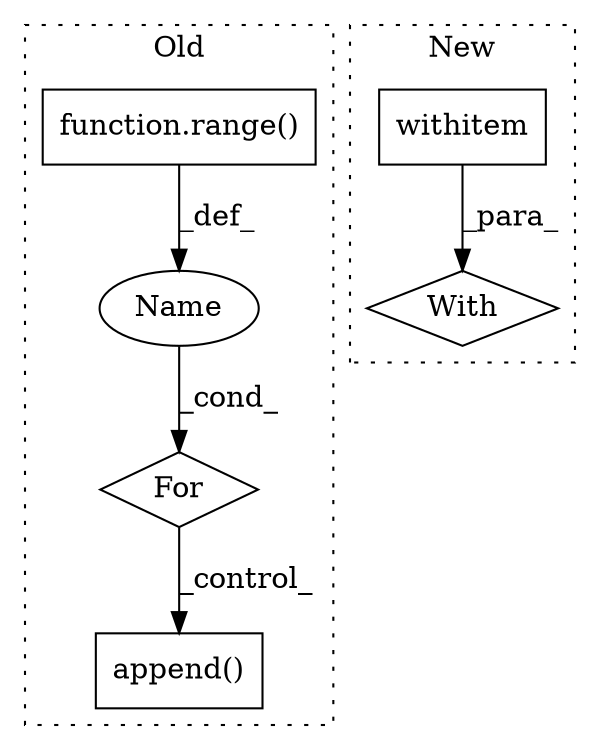 digraph G {
subgraph cluster0 {
1 [label="function.range()" a="75" s="2708,2727" l="6,1" shape="box"];
4 [label="For" a="107" s="2697,2728" l="4,10" shape="diamond"];
5 [label="append()" a="75" s="2975,3001" l="11,1" shape="box"];
6 [label="Name" a="87" s="2701" l="3" shape="ellipse"];
label = "Old";
style="dotted";
}
subgraph cluster1 {
2 [label="withitem" a="49" s="2230" l="10" shape="box"];
3 [label="With" a="39" s="2225,2240" l="5,31" shape="diamond"];
label = "New";
style="dotted";
}
1 -> 6 [label="_def_"];
2 -> 3 [label="_para_"];
4 -> 5 [label="_control_"];
6 -> 4 [label="_cond_"];
}